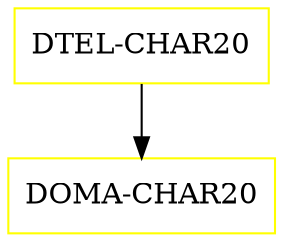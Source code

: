 digraph G {
  "DTEL-CHAR20" [shape=box,color=yellow];
  "DOMA-CHAR20" [shape=box,color=yellow,URL="./DOMA_CHAR20.html"];
  "DTEL-CHAR20" -> "DOMA-CHAR20";
}
